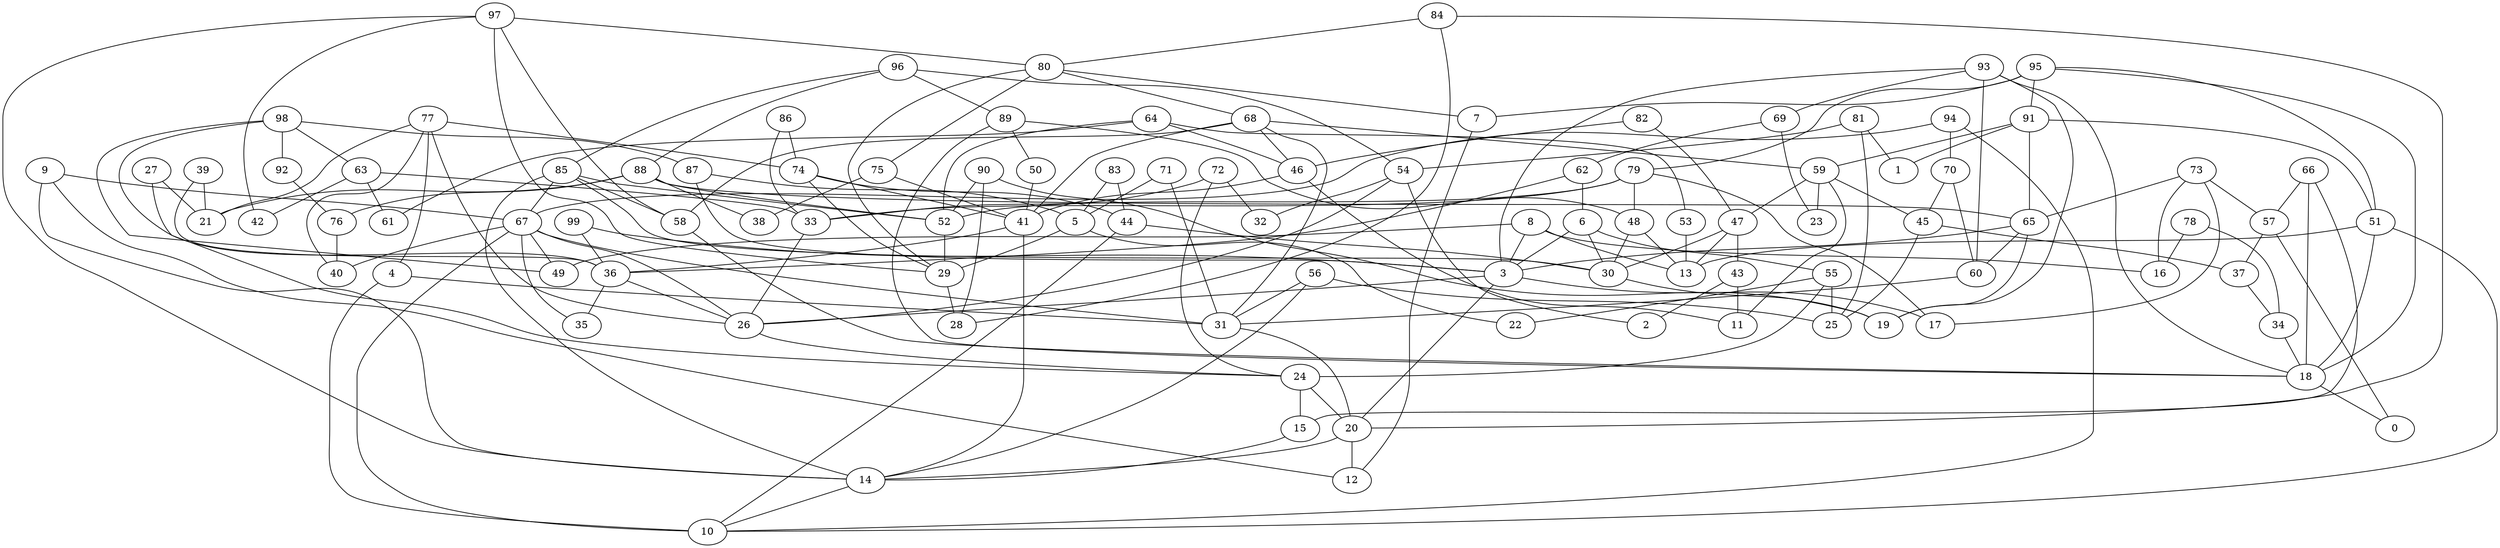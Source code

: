 digraph GG_graph {

subgraph G_graph {
edge [color = black]
"77" -> "40" [dir = none]
"77" -> "4" [dir = none]
"77" -> "26" [dir = none]
"77" -> "74" [dir = none]
"77" -> "21" [dir = none]
"56" -> "31" [dir = none]
"56" -> "14" [dir = none]
"56" -> "25" [dir = none]
"79" -> "33" [dir = none]
"79" -> "48" [dir = none]
"79" -> "17" [dir = none]
"79" -> "52" [dir = none]
"87" -> "5" [dir = none]
"87" -> "3" [dir = none]
"33" -> "26" [dir = none]
"6" -> "30" [dir = none]
"6" -> "3" [dir = none]
"6" -> "55" [dir = none]
"97" -> "42" [dir = none]
"97" -> "29" [dir = none]
"97" -> "58" [dir = none]
"97" -> "14" [dir = none]
"97" -> "80" [dir = none]
"60" -> "31" [dir = none]
"46" -> "41" [dir = none]
"46" -> "11" [dir = none]
"37" -> "34" [dir = none]
"68" -> "31" [dir = none]
"68" -> "59" [dir = none]
"68" -> "46" [dir = none]
"68" -> "41" [dir = none]
"68" -> "58" [dir = none]
"75" -> "38" [dir = none]
"75" -> "41" [dir = none]
"41" -> "14" [dir = none]
"41" -> "36" [dir = none]
"14" -> "10" [dir = none]
"84" -> "20" [dir = none]
"84" -> "28" [dir = none]
"84" -> "80" [dir = none]
"58" -> "18" [dir = none]
"30" -> "19" [dir = none]
"89" -> "48" [dir = none]
"89" -> "18" [dir = none]
"89" -> "50" [dir = none]
"51" -> "13" [dir = none]
"51" -> "10" [dir = none]
"51" -> "18" [dir = none]
"85" -> "67" [dir = none]
"85" -> "14" [dir = none]
"85" -> "52" [dir = none]
"85" -> "30" [dir = none]
"99" -> "36" [dir = none]
"99" -> "3" [dir = none]
"29" -> "28" [dir = none]
"8" -> "13" [dir = none]
"8" -> "3" [dir = none]
"8" -> "16" [dir = none]
"8" -> "49" [dir = none]
"36" -> "26" [dir = none]
"36" -> "35" [dir = none]
"78" -> "16" [dir = none]
"78" -> "34" [dir = none]
"4" -> "10" [dir = none]
"4" -> "31" [dir = none]
"34" -> "18" [dir = none]
"53" -> "13" [dir = none]
"94" -> "67" [dir = none]
"94" -> "10" [dir = none]
"94" -> "70" [dir = none]
"39" -> "21" [dir = none]
"39" -> "36" [dir = none]
"88" -> "21" [dir = none]
"88" -> "52" [dir = none]
"88" -> "65" [dir = none]
"88" -> "76" [dir = none]
"88" -> "38" [dir = none]
"63" -> "33" [dir = none]
"63" -> "42" [dir = none]
"63" -> "61" [dir = none]
"76" -> "40" [dir = none]
"90" -> "52" [dir = none]
"90" -> "19" [dir = none]
"90" -> "28" [dir = none]
"48" -> "30" [dir = none]
"48" -> "13" [dir = none]
"74" -> "29" [dir = none]
"74" -> "41" [dir = none]
"74" -> "44" [dir = none]
"83" -> "5" [dir = none]
"83" -> "44" [dir = none]
"82" -> "46" [dir = none]
"82" -> "47" [dir = none]
"98" -> "92" [dir = none]
"98" -> "87" [dir = none]
"98" -> "63" [dir = none]
"98" -> "49" [dir = none]
"98" -> "36" [dir = none]
"45" -> "25" [dir = none]
"45" -> "37" [dir = none]
"57" -> "0" [dir = none]
"57" -> "37" [dir = none]
"31" -> "20" [dir = none]
"92" -> "76" [dir = none]
"71" -> "31" [dir = none]
"71" -> "5" [dir = none]
"43" -> "2" [dir = none]
"43" -> "11" [dir = none]
"96" -> "85" [dir = none]
"96" -> "89" [dir = none]
"96" -> "54" [dir = none]
"96" -> "88" [dir = none]
"47" -> "30" [dir = none]
"47" -> "13" [dir = none]
"47" -> "43" [dir = none]
"91" -> "1" [dir = none]
"91" -> "59" [dir = none]
"91" -> "51" [dir = none]
"91" -> "65" [dir = none]
"54" -> "32" [dir = none]
"54" -> "26" [dir = none]
"54" -> "2" [dir = none]
"86" -> "74" [dir = none]
"86" -> "33" [dir = none]
"20" -> "14" [dir = none]
"20" -> "12" [dir = none]
"5" -> "29" [dir = none]
"5" -> "22" [dir = none]
"81" -> "54" [dir = none]
"81" -> "25" [dir = none]
"81" -> "1" [dir = none]
"69" -> "23" [dir = none]
"69" -> "62" [dir = none]
"95" -> "51" [dir = none]
"95" -> "18" [dir = none]
"95" -> "79" [dir = none]
"95" -> "91" [dir = none]
"18" -> "0" [dir = none]
"73" -> "16" [dir = none]
"73" -> "57" [dir = none]
"73" -> "65" [dir = none]
"73" -> "17" [dir = none]
"66" -> "15" [dir = none]
"66" -> "18" [dir = none]
"66" -> "57" [dir = none]
"70" -> "45" [dir = none]
"70" -> "60" [dir = none]
"50" -> "41" [dir = none]
"59" -> "47" [dir = none]
"59" -> "11" [dir = none]
"59" -> "45" [dir = none]
"59" -> "23" [dir = none]
"67" -> "49" [dir = none]
"67" -> "10" [dir = none]
"67" -> "35" [dir = none]
"67" -> "26" [dir = none]
"67" -> "31" [dir = none]
"67" -> "40" [dir = none]
"24" -> "20" [dir = none]
"24" -> "15" [dir = none]
"72" -> "33" [dir = none]
"72" -> "24" [dir = none]
"72" -> "32" [dir = none]
"65" -> "3" [dir = none]
"65" -> "60" [dir = none]
"65" -> "19" [dir = none]
"7" -> "12" [dir = none]
"80" -> "75" [dir = none]
"80" -> "29" [dir = none]
"80" -> "68" [dir = none]
"80" -> "7" [dir = none]
"9" -> "12" [dir = none]
"9" -> "14" [dir = none]
"9" -> "67" [dir = none]
"93" -> "60" [dir = none]
"93" -> "3" [dir = none]
"93" -> "18" [dir = none]
"93" -> "69" [dir = none]
"93" -> "19" [dir = none]
"55" -> "24" [dir = none]
"55" -> "22" [dir = none]
"55" -> "25" [dir = none]
"62" -> "36" [dir = none]
"62" -> "6" [dir = none]
"3" -> "20" [dir = none]
"3" -> "26" [dir = none]
"3" -> "17" [dir = none]
"15" -> "14" [dir = none]
"26" -> "24" [dir = none]
"44" -> "30" [dir = none]
"44" -> "10" [dir = none]
"27" -> "21" [dir = none]
"27" -> "24" [dir = none]
"64" -> "53" [dir = none]
"64" -> "61" [dir = none]
"64" -> "46" [dir = none]
"64" -> "52" [dir = none]
"52" -> "29" [dir = none]
"95" -> "7" [dir = none]
"85" -> "58" [dir = none]
}

}
